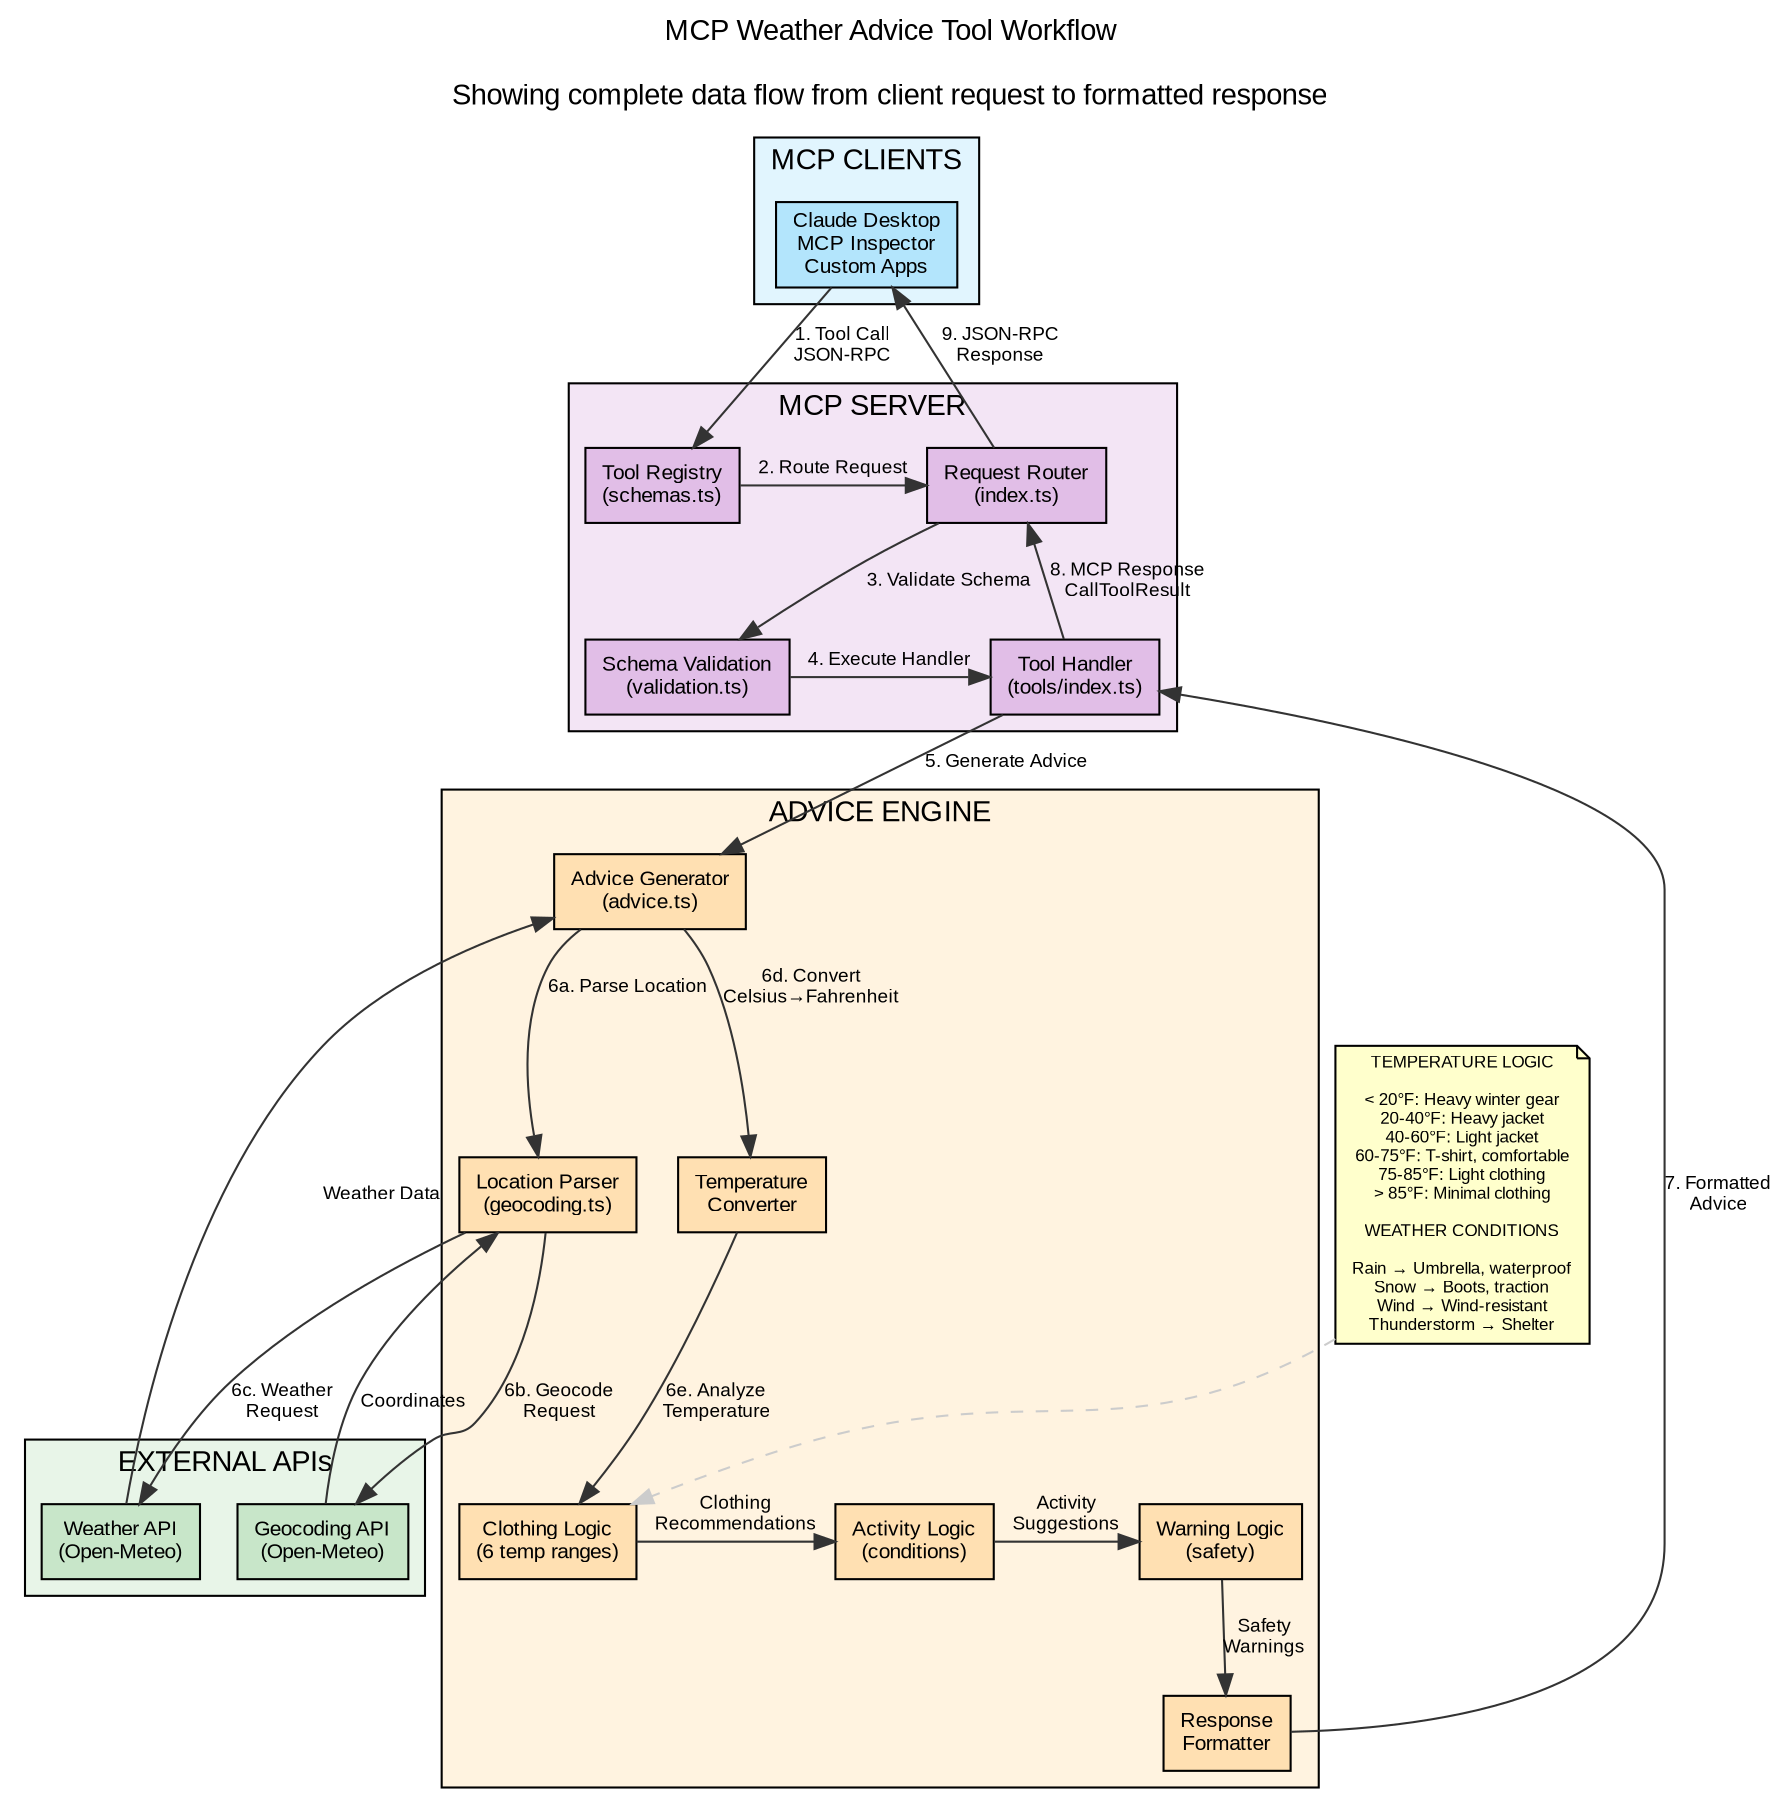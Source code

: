 digraph MCPWeatherAdviceWorkflow {
    // Use with: Graphviz online tools, local dot command
    // Command: dot -Tpng mcp-weather-advice-workflow.dot -o workflow.png
    
    rankdir=TB;
    newrank=true;
    
    // Graph styling
    graph [
        fontname="Arial",
        fontsize=14,
        label="MCP Weather Advice Tool Workflow\n\nShowing complete data flow from client request to formatted response",
        labelloc=t,
        bgcolor="#FFFFFF"
    ];
    
    node [
        fontname="Arial",
        fontsize=10,
        shape=box,
        style=filled
    ];
    
    edge [
        fontname="Arial",
        fontsize=9,
        color="#333333"
    ];
    
    // Client layer
    subgraph cluster_client {
        label="MCP CLIENTS";
        style=filled;
        fillcolor="#E1F5FE";
        
        claude [label="Claude Desktop\nMCP Inspector\nCustom Apps", fillcolor="#B3E5FC"];
    }
    
    // MCP Server layer
    subgraph cluster_server {
        label="MCP SERVER";
        style=filled;
        fillcolor="#F3E5F5";
        
        registry [label="Tool Registry\n(schemas.ts)", fillcolor="#E1BEE7"];
        router [label="Request Router\n(index.ts)", fillcolor="#E1BEE7"];
        validator [label="Schema Validation\n(validation.ts)", fillcolor="#E1BEE7"];
        handler [label="Tool Handler\n(tools/index.ts)", fillcolor="#E1BEE7"];
    }
    
    // Advice Engine layer
    subgraph cluster_engine {
        label="ADVICE ENGINE";
        style=filled;
        fillcolor="#FFF3E0";
        
        advice_main [label="Advice Generator\n(advice.ts)", fillcolor="#FFE0B2"];
        location_parser [label="Location Parser\n(geocoding.ts)", fillcolor="#FFE0B2"];
        temp_converter [label="Temperature\nConverter", fillcolor="#FFE0B2"];
        clothing_logic [label="Clothing Logic\n(6 temp ranges)", fillcolor="#FFE0B2"];
        activity_logic [label="Activity Logic\n(conditions)", fillcolor="#FFE0B2"];
        warning_logic [label="Warning Logic\n(safety)", fillcolor="#FFE0B2"];
        formatter [label="Response\nFormatter", fillcolor="#FFE0B2"];
    }
    
    // External APIs
    subgraph cluster_apis {
        label="EXTERNAL APIs";
        style=filled;
        fillcolor="#E8F5E8";
        
        geocoding_api [label="Geocoding API\n(Open-Meteo)", fillcolor="#C8E6C9"];
        weather_api [label="Weather API\n(Open-Meteo)", fillcolor="#C8E6C9"];
    }
    
    // Main workflow connections
    claude -> registry [label="1. Tool Call\nJSON-RPC"];
    registry -> router [label="2. Route Request"];
    router -> validator [label="3. Validate Schema"];
    validator -> handler [label="4. Execute Handler"];
    handler -> advice_main [label="5. Generate Advice"];
    
    // Advice engine internal flow
    advice_main -> location_parser [label="6a. Parse Location"];
    location_parser -> geocoding_api [label="6b. Geocode\nRequest"];
    geocoding_api -> location_parser [label="Coordinates"];
    location_parser -> weather_api [label="6c. Weather\nRequest"];
    weather_api -> advice_main [label="Weather Data"];
    
    advice_main -> temp_converter [label="6d. Convert\nCelsius→Fahrenheit"];
    temp_converter -> clothing_logic [label="6e. Analyze\nTemperature"];
    clothing_logic -> activity_logic [label="Clothing\nRecommendations"];
    activity_logic -> warning_logic [label="Activity\nSuggestions"];
    warning_logic -> formatter [label="Safety\nWarnings"];
    
    formatter -> handler [label="7. Formatted\nAdvice"];
    handler -> router [label="8. MCP Response\nCallToolResult"];
    router -> claude [label="9. JSON-RPC\nResponse"];
    
    // Temperature ranges annotation
    temp_ranges [
        label="TEMPERATURE LOGIC\n\n< 20°F: Heavy winter gear\n20-40°F: Heavy jacket\n40-60°F: Light jacket\n60-75°F: T-shirt, comfortable\n75-85°F: Light clothing\n> 85°F: Minimal clothing\n\nWEATHER CONDITIONS\n\nRain → Umbrella, waterproof\nSnow → Boots, traction\nWind → Wind-resistant\nThunderstorm → Shelter",
        shape=note,
        fillcolor="#FFFFCC",
        fontsize=8
    ];
    
    // Position the annotation
    temp_ranges -> clothing_logic [style=dashed, color="#CCCCCC"];
    
    // Force ranking for better layout
    {rank=same; claude}
    {rank=same; registry, router}
    {rank=same; validator, handler}
    {rank=same; advice_main}
    {rank=same; location_parser, temp_converter}
    {rank=same; clothing_logic, activity_logic, warning_logic}
    {rank=same; formatter}
    {rank=same; geocoding_api, weather_api}
}